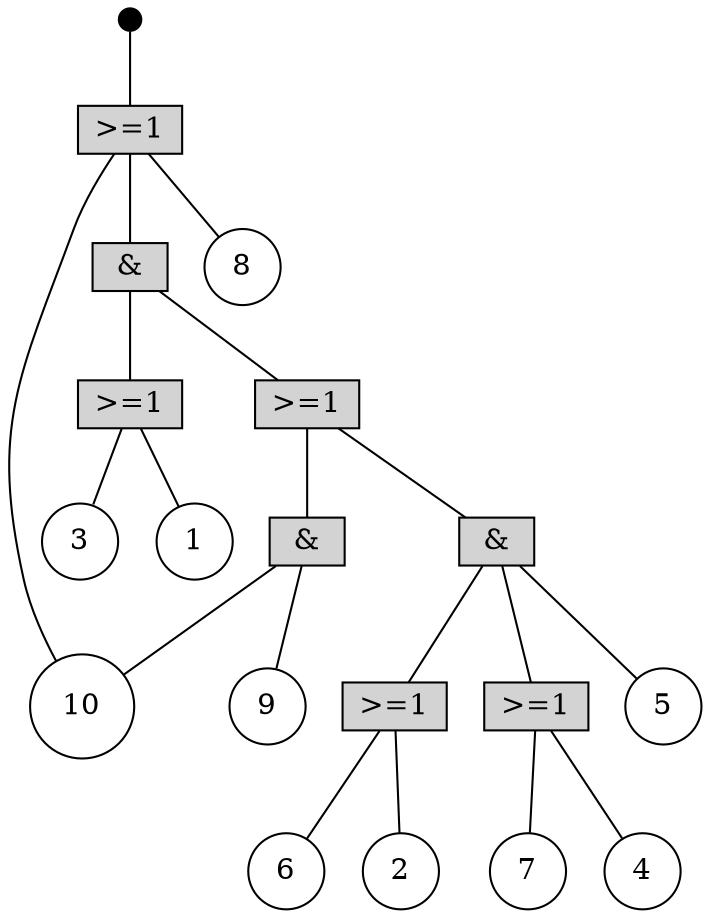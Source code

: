 digraph G {
0 [shape=point, style=filled, width=0.15, label="TOP"]; 0 -> 15 [style=filled, dir=none];14 [shape=box, style=filled, height=0.25, width=0.5, label=">=1"];14 -> 1 [style=filled, dir=none];14 -> 2 [style=filled, dir=none];
1 [shape=circle, height=0.25, width=0.25, label="3"];
17 [shape=box, style=filled, height=0.25, width=0.5, label=">=1"];17 -> 4 [style=filled, dir=none];17 -> 6 [style=filled, dir=none];
16 [shape=box, style=filled, height=0.25, width=0.5, label=">=1"];16 -> 3 [style=filled, dir=none];16 -> 10 [style=filled, dir=none];
2 [shape=circle, height=0.25, width=0.25, label="1"];
5 [shape=circle, height=0.25, width=0.25, label="5"];
11 [shape=box, style=filled, height=0.25, width=0.5, label="&"];11 -> 7 [style=filled, dir=none];11 -> 9 [style=filled, dir=none];
18 [shape=box, style=filled, height=0.25, width=0.5, label=">=1"];18 -> 11 [style=filled, dir=none];18 -> 12 [style=filled, dir=none];
12 [shape=box, style=filled, height=0.25, width=0.5, label="&"];12 -> 17 [style=filled, dir=none];12 -> 5 [style=filled, dir=none];12 -> 16 [style=filled, dir=none];
7 [shape=circle, height=0.25, width=0.25, label="10"];
9 [shape=circle, height=0.25, width=0.25, label="9"];
10 [shape=circle, height=0.25, width=0.25, label="4"];
15 [shape=box, style=filled, height=0.25, width=0.5, label=">=1"];15 -> 13 [style=filled, dir=none];15 -> 8 [style=filled, dir=none];15 -> 7 [style=filled, dir=none];
3 [shape=circle, height=0.25, width=0.25, label="7"];
4 [shape=circle, height=0.25, width=0.25, label="6"];
6 [shape=circle, height=0.25, width=0.25, label="2"];
8 [shape=circle, height=0.25, width=0.25, label="8"];
13 [shape=box, style=filled, height=0.25, width=0.5, label="&"];13 -> 18 [style=filled, dir=none];13 -> 14 [style=filled, dir=none];

}